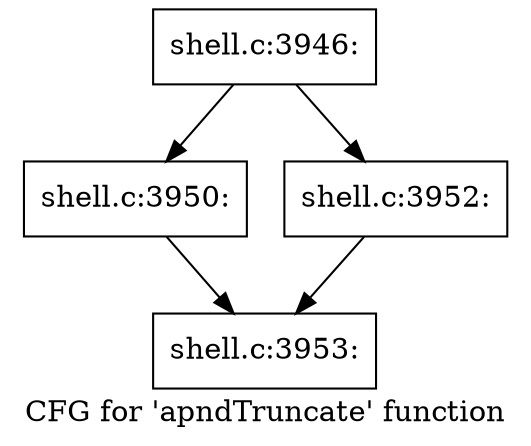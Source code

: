 digraph "CFG for 'apndTruncate' function" {
	label="CFG for 'apndTruncate' function";

	Node0x5602768130b0 [shape=record,label="{shell.c:3946:}"];
	Node0x5602768130b0 -> Node0x5602769015b0;
	Node0x5602768130b0 -> Node0x560276901600;
	Node0x5602769015b0 [shape=record,label="{shell.c:3950:}"];
	Node0x5602769015b0 -> Node0x5602768fc7c0;
	Node0x560276901600 [shape=record,label="{shell.c:3952:}"];
	Node0x560276901600 -> Node0x5602768fc7c0;
	Node0x5602768fc7c0 [shape=record,label="{shell.c:3953:}"];
}
